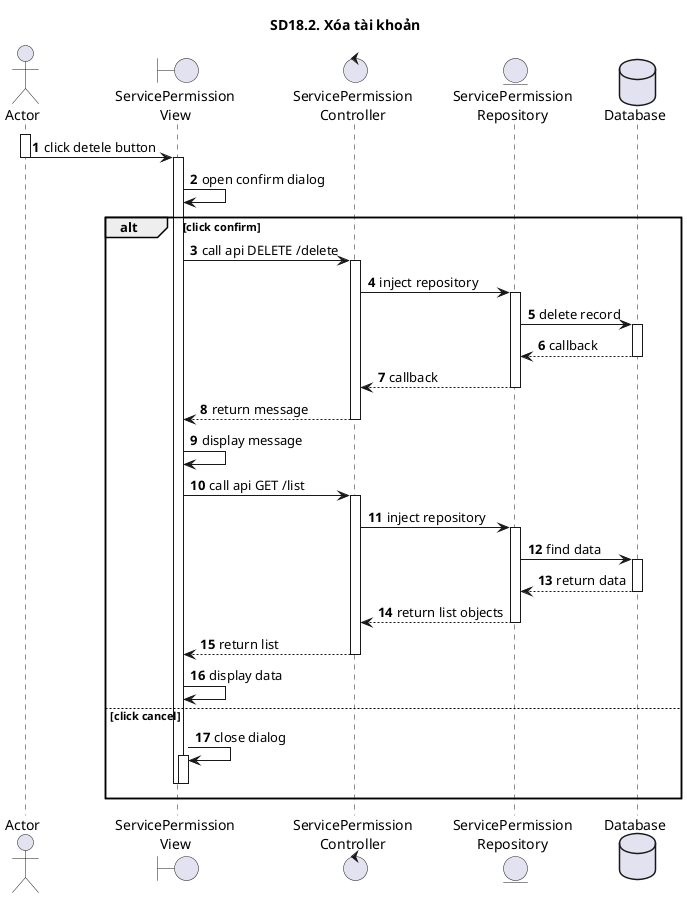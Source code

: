 @startuml SQ
autonumber
title SD18.2. Xóa tài khoản
actor "Actor" as actor
boundary "ServicePermission\nView" as view
control "ServicePermission\nController" as controller
entity "ServicePermission\nRepository" as model
database "Database" as database
activate actor
actor -> view: click detele button
deactivate actor
activate view
view -> view: open confirm dialog
alt click confirm
view -> controller: call api DELETE /delete
activate controller
controller -> model: inject repository
activate model
model -> database: delete record
activate database
database --> model: callback
deactivate database
model --> controller: callback
deactivate model
controller --> view: return message
deactivate controller
view -> view: display message
view -> controller: call api GET /list
activate controller
controller -> model: inject repository
activate model
model -> database: find data
activate database
database --> model: return data
deactivate database
model --> controller: return list objects
deactivate model
controller --> view: return list
deactivate controller
view -> view: display data
else click cancel
view -> view: close dialog
activate view
deactivate view
deactivate view
end
@enduml